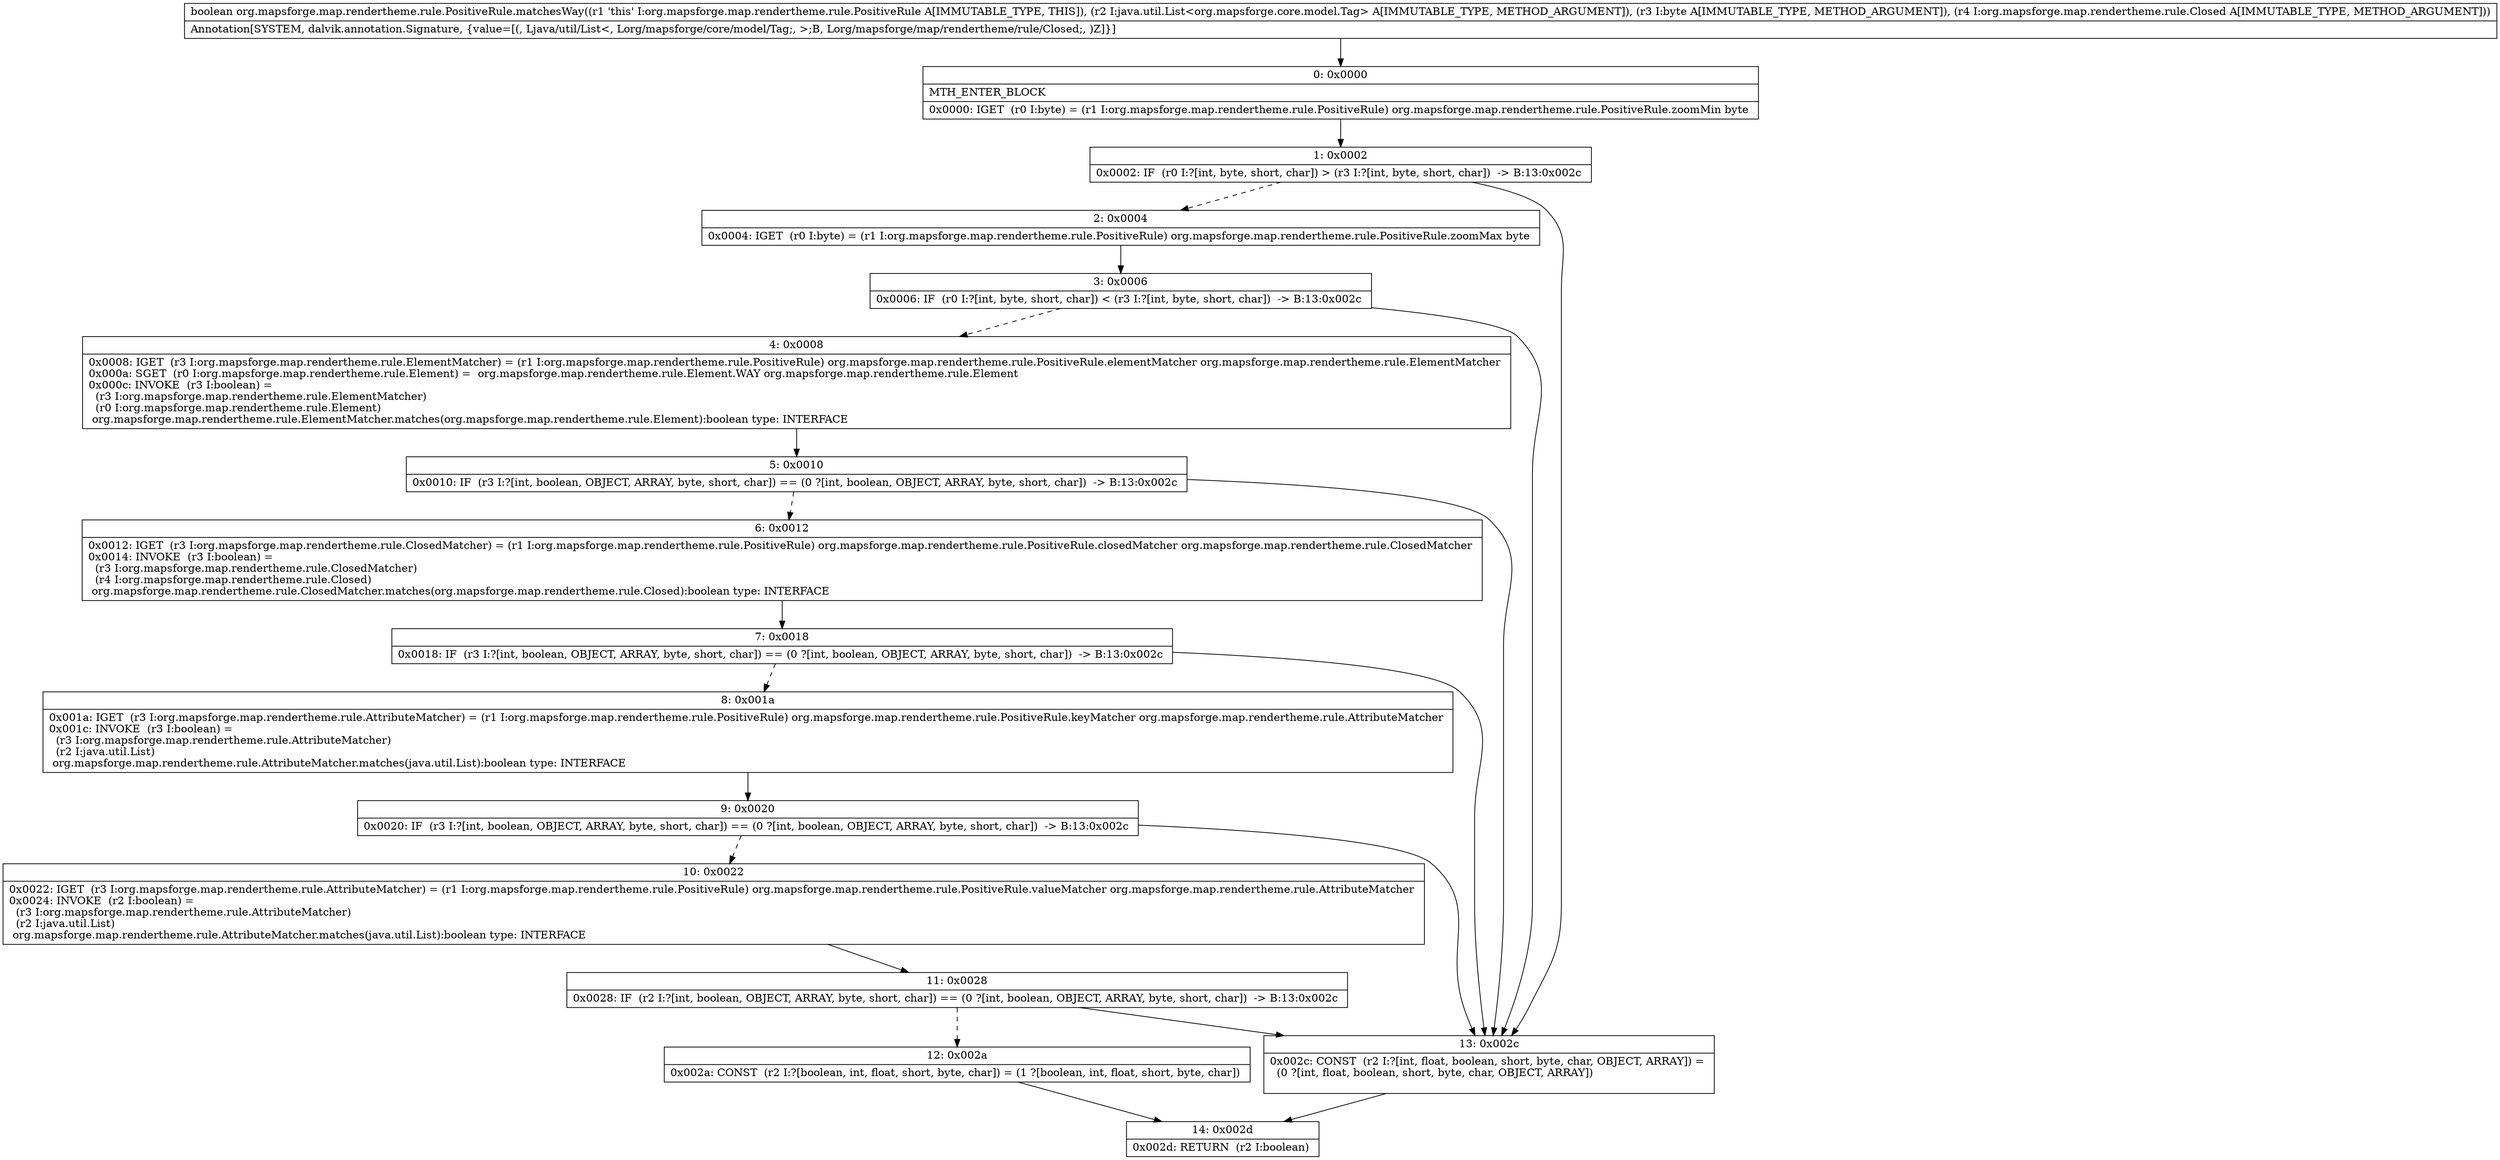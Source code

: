 digraph "CFG fororg.mapsforge.map.rendertheme.rule.PositiveRule.matchesWay(Ljava\/util\/List;BLorg\/mapsforge\/map\/rendertheme\/rule\/Closed;)Z" {
Node_0 [shape=record,label="{0\:\ 0x0000|MTH_ENTER_BLOCK\l|0x0000: IGET  (r0 I:byte) = (r1 I:org.mapsforge.map.rendertheme.rule.PositiveRule) org.mapsforge.map.rendertheme.rule.PositiveRule.zoomMin byte \l}"];
Node_1 [shape=record,label="{1\:\ 0x0002|0x0002: IF  (r0 I:?[int, byte, short, char]) \> (r3 I:?[int, byte, short, char])  \-\> B:13:0x002c \l}"];
Node_2 [shape=record,label="{2\:\ 0x0004|0x0004: IGET  (r0 I:byte) = (r1 I:org.mapsforge.map.rendertheme.rule.PositiveRule) org.mapsforge.map.rendertheme.rule.PositiveRule.zoomMax byte \l}"];
Node_3 [shape=record,label="{3\:\ 0x0006|0x0006: IF  (r0 I:?[int, byte, short, char]) \< (r3 I:?[int, byte, short, char])  \-\> B:13:0x002c \l}"];
Node_4 [shape=record,label="{4\:\ 0x0008|0x0008: IGET  (r3 I:org.mapsforge.map.rendertheme.rule.ElementMatcher) = (r1 I:org.mapsforge.map.rendertheme.rule.PositiveRule) org.mapsforge.map.rendertheme.rule.PositiveRule.elementMatcher org.mapsforge.map.rendertheme.rule.ElementMatcher \l0x000a: SGET  (r0 I:org.mapsforge.map.rendertheme.rule.Element) =  org.mapsforge.map.rendertheme.rule.Element.WAY org.mapsforge.map.rendertheme.rule.Element \l0x000c: INVOKE  (r3 I:boolean) = \l  (r3 I:org.mapsforge.map.rendertheme.rule.ElementMatcher)\l  (r0 I:org.mapsforge.map.rendertheme.rule.Element)\l org.mapsforge.map.rendertheme.rule.ElementMatcher.matches(org.mapsforge.map.rendertheme.rule.Element):boolean type: INTERFACE \l}"];
Node_5 [shape=record,label="{5\:\ 0x0010|0x0010: IF  (r3 I:?[int, boolean, OBJECT, ARRAY, byte, short, char]) == (0 ?[int, boolean, OBJECT, ARRAY, byte, short, char])  \-\> B:13:0x002c \l}"];
Node_6 [shape=record,label="{6\:\ 0x0012|0x0012: IGET  (r3 I:org.mapsforge.map.rendertheme.rule.ClosedMatcher) = (r1 I:org.mapsforge.map.rendertheme.rule.PositiveRule) org.mapsforge.map.rendertheme.rule.PositiveRule.closedMatcher org.mapsforge.map.rendertheme.rule.ClosedMatcher \l0x0014: INVOKE  (r3 I:boolean) = \l  (r3 I:org.mapsforge.map.rendertheme.rule.ClosedMatcher)\l  (r4 I:org.mapsforge.map.rendertheme.rule.Closed)\l org.mapsforge.map.rendertheme.rule.ClosedMatcher.matches(org.mapsforge.map.rendertheme.rule.Closed):boolean type: INTERFACE \l}"];
Node_7 [shape=record,label="{7\:\ 0x0018|0x0018: IF  (r3 I:?[int, boolean, OBJECT, ARRAY, byte, short, char]) == (0 ?[int, boolean, OBJECT, ARRAY, byte, short, char])  \-\> B:13:0x002c \l}"];
Node_8 [shape=record,label="{8\:\ 0x001a|0x001a: IGET  (r3 I:org.mapsforge.map.rendertheme.rule.AttributeMatcher) = (r1 I:org.mapsforge.map.rendertheme.rule.PositiveRule) org.mapsforge.map.rendertheme.rule.PositiveRule.keyMatcher org.mapsforge.map.rendertheme.rule.AttributeMatcher \l0x001c: INVOKE  (r3 I:boolean) = \l  (r3 I:org.mapsforge.map.rendertheme.rule.AttributeMatcher)\l  (r2 I:java.util.List)\l org.mapsforge.map.rendertheme.rule.AttributeMatcher.matches(java.util.List):boolean type: INTERFACE \l}"];
Node_9 [shape=record,label="{9\:\ 0x0020|0x0020: IF  (r3 I:?[int, boolean, OBJECT, ARRAY, byte, short, char]) == (0 ?[int, boolean, OBJECT, ARRAY, byte, short, char])  \-\> B:13:0x002c \l}"];
Node_10 [shape=record,label="{10\:\ 0x0022|0x0022: IGET  (r3 I:org.mapsforge.map.rendertheme.rule.AttributeMatcher) = (r1 I:org.mapsforge.map.rendertheme.rule.PositiveRule) org.mapsforge.map.rendertheme.rule.PositiveRule.valueMatcher org.mapsforge.map.rendertheme.rule.AttributeMatcher \l0x0024: INVOKE  (r2 I:boolean) = \l  (r3 I:org.mapsforge.map.rendertheme.rule.AttributeMatcher)\l  (r2 I:java.util.List)\l org.mapsforge.map.rendertheme.rule.AttributeMatcher.matches(java.util.List):boolean type: INTERFACE \l}"];
Node_11 [shape=record,label="{11\:\ 0x0028|0x0028: IF  (r2 I:?[int, boolean, OBJECT, ARRAY, byte, short, char]) == (0 ?[int, boolean, OBJECT, ARRAY, byte, short, char])  \-\> B:13:0x002c \l}"];
Node_12 [shape=record,label="{12\:\ 0x002a|0x002a: CONST  (r2 I:?[boolean, int, float, short, byte, char]) = (1 ?[boolean, int, float, short, byte, char]) \l}"];
Node_13 [shape=record,label="{13\:\ 0x002c|0x002c: CONST  (r2 I:?[int, float, boolean, short, byte, char, OBJECT, ARRAY]) = \l  (0 ?[int, float, boolean, short, byte, char, OBJECT, ARRAY])\l \l}"];
Node_14 [shape=record,label="{14\:\ 0x002d|0x002d: RETURN  (r2 I:boolean) \l}"];
MethodNode[shape=record,label="{boolean org.mapsforge.map.rendertheme.rule.PositiveRule.matchesWay((r1 'this' I:org.mapsforge.map.rendertheme.rule.PositiveRule A[IMMUTABLE_TYPE, THIS]), (r2 I:java.util.List\<org.mapsforge.core.model.Tag\> A[IMMUTABLE_TYPE, METHOD_ARGUMENT]), (r3 I:byte A[IMMUTABLE_TYPE, METHOD_ARGUMENT]), (r4 I:org.mapsforge.map.rendertheme.rule.Closed A[IMMUTABLE_TYPE, METHOD_ARGUMENT]))  | Annotation[SYSTEM, dalvik.annotation.Signature, \{value=[(, Ljava\/util\/List\<, Lorg\/mapsforge\/core\/model\/Tag;, \>;B, Lorg\/mapsforge\/map\/rendertheme\/rule\/Closed;, )Z]\}]\l}"];
MethodNode -> Node_0;
Node_0 -> Node_1;
Node_1 -> Node_2[style=dashed];
Node_1 -> Node_13;
Node_2 -> Node_3;
Node_3 -> Node_4[style=dashed];
Node_3 -> Node_13;
Node_4 -> Node_5;
Node_5 -> Node_6[style=dashed];
Node_5 -> Node_13;
Node_6 -> Node_7;
Node_7 -> Node_8[style=dashed];
Node_7 -> Node_13;
Node_8 -> Node_9;
Node_9 -> Node_10[style=dashed];
Node_9 -> Node_13;
Node_10 -> Node_11;
Node_11 -> Node_12[style=dashed];
Node_11 -> Node_13;
Node_12 -> Node_14;
Node_13 -> Node_14;
}

